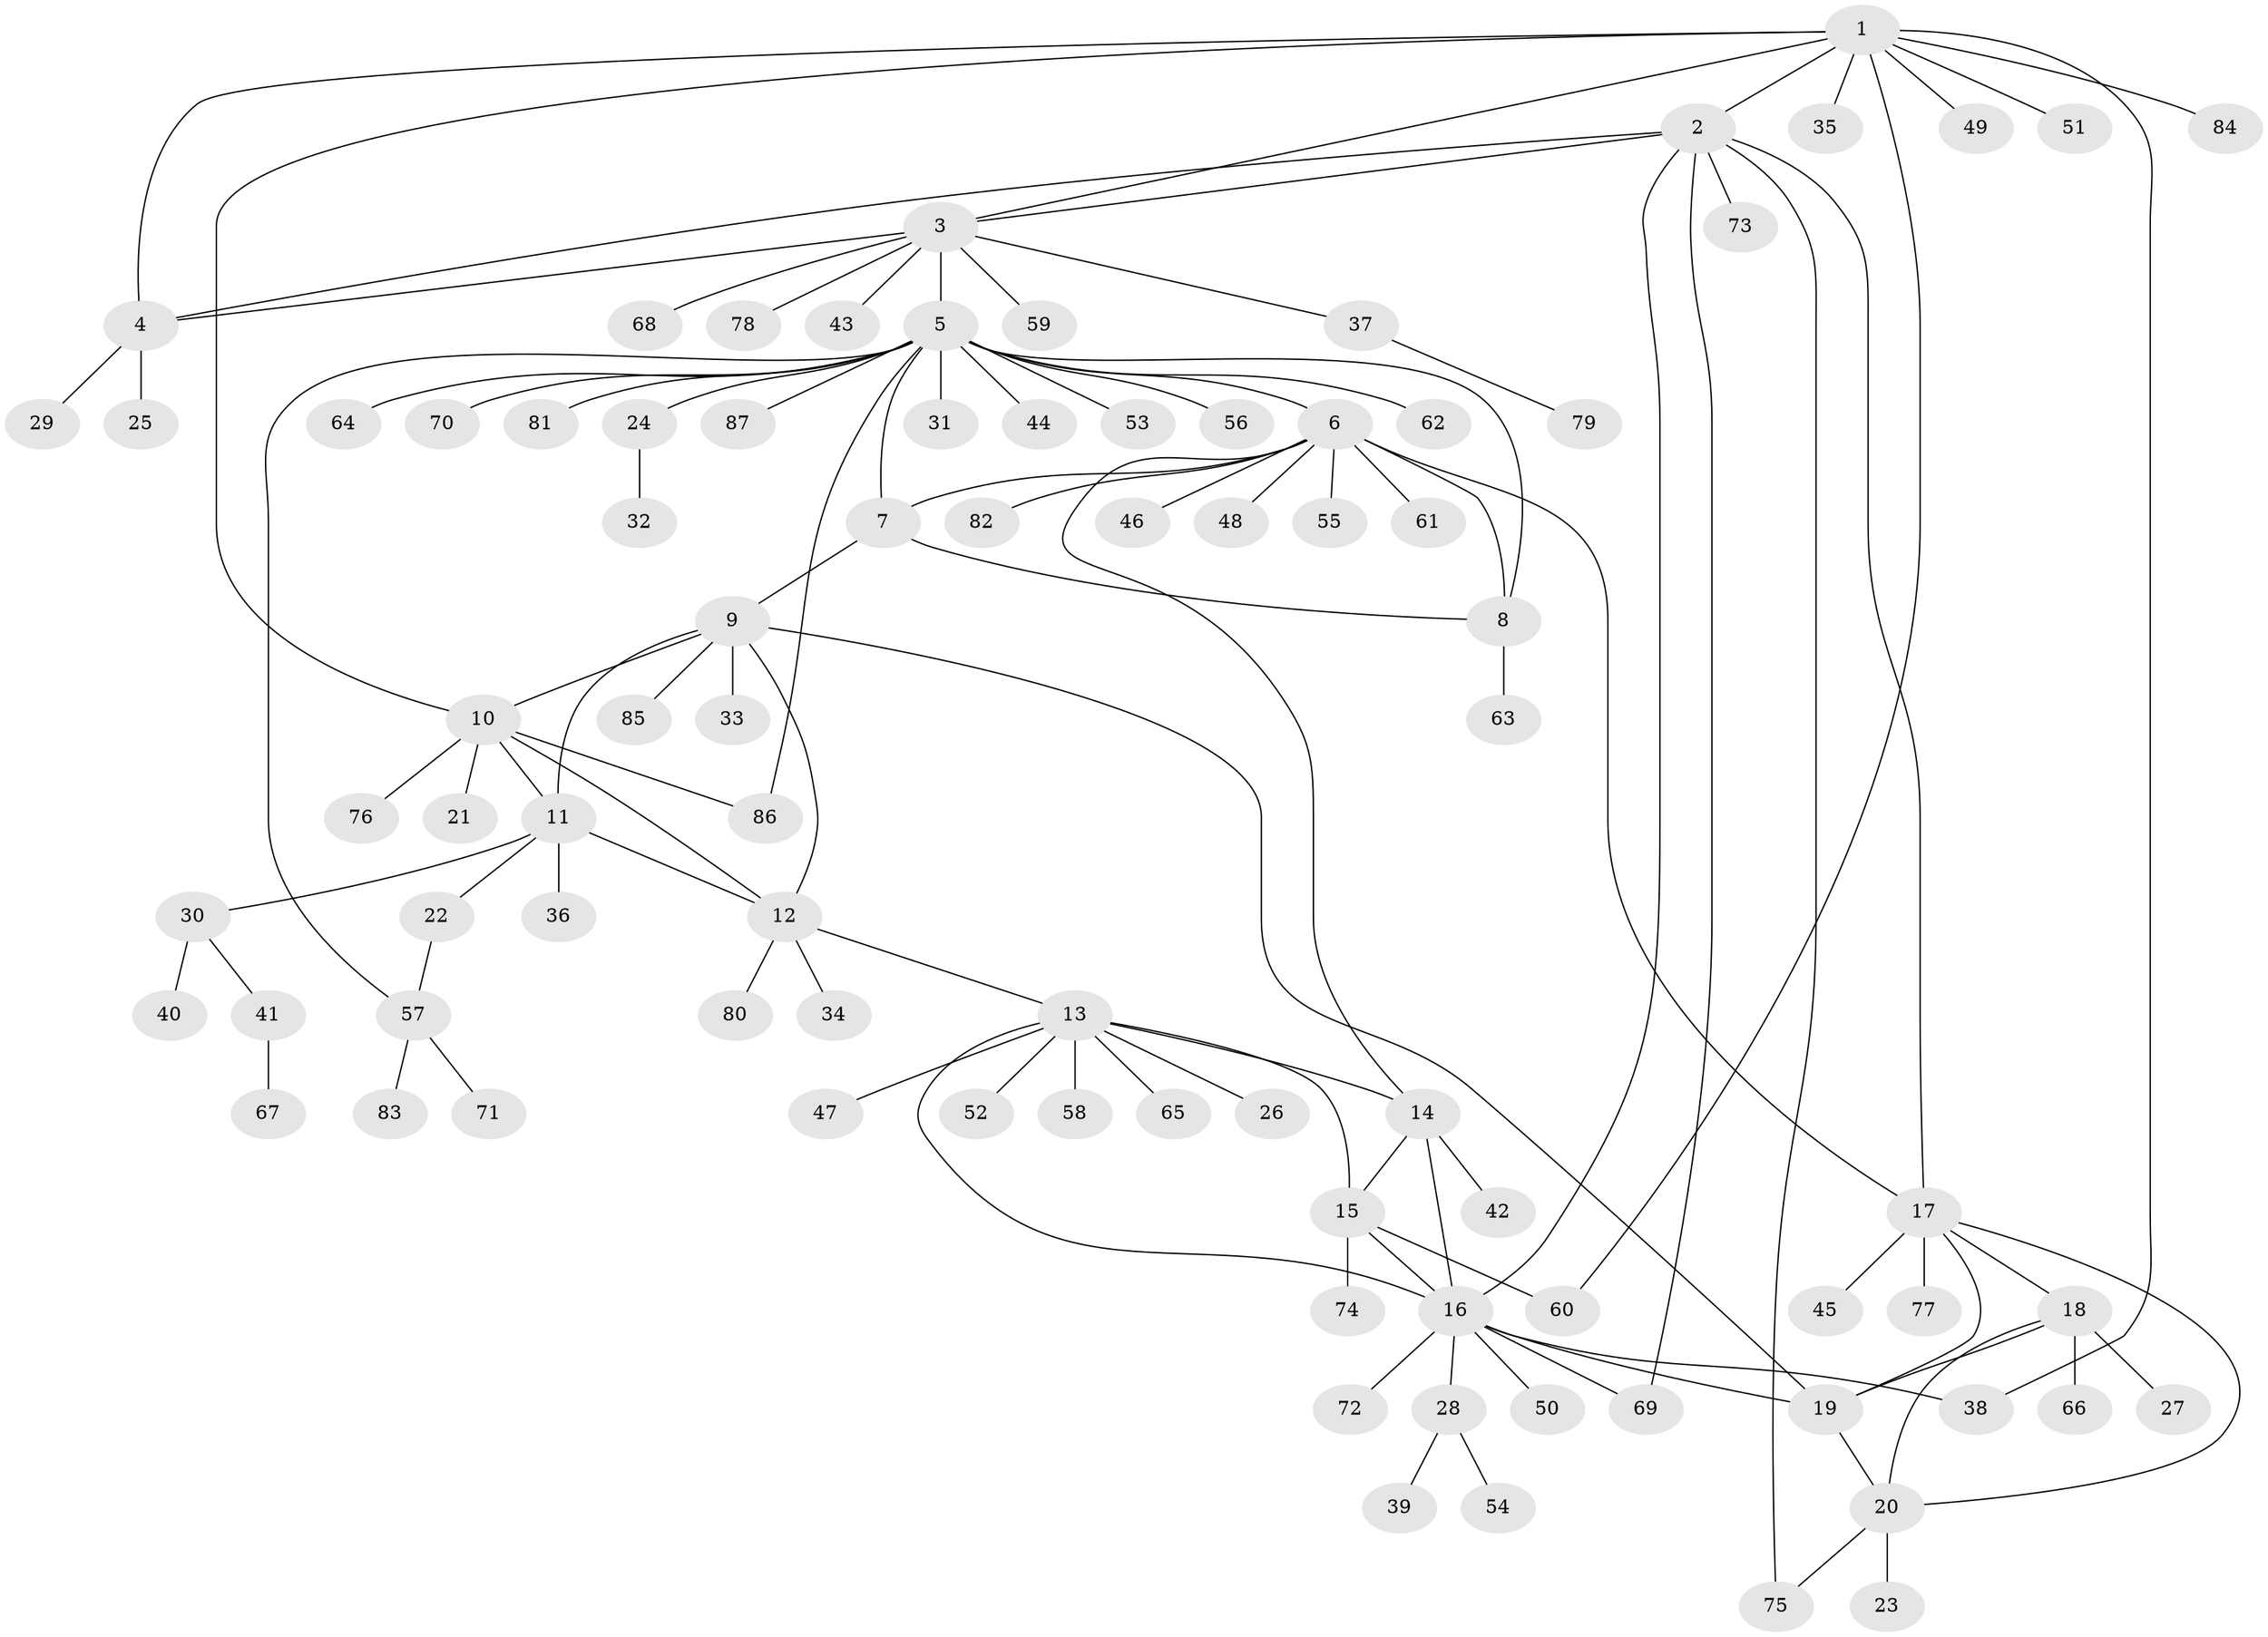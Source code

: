 // Generated by graph-tools (version 1.1) at 2025/02/03/09/25 03:02:33]
// undirected, 87 vertices, 113 edges
graph export_dot {
graph [start="1"]
  node [color=gray90,style=filled];
  1;
  2;
  3;
  4;
  5;
  6;
  7;
  8;
  9;
  10;
  11;
  12;
  13;
  14;
  15;
  16;
  17;
  18;
  19;
  20;
  21;
  22;
  23;
  24;
  25;
  26;
  27;
  28;
  29;
  30;
  31;
  32;
  33;
  34;
  35;
  36;
  37;
  38;
  39;
  40;
  41;
  42;
  43;
  44;
  45;
  46;
  47;
  48;
  49;
  50;
  51;
  52;
  53;
  54;
  55;
  56;
  57;
  58;
  59;
  60;
  61;
  62;
  63;
  64;
  65;
  66;
  67;
  68;
  69;
  70;
  71;
  72;
  73;
  74;
  75;
  76;
  77;
  78;
  79;
  80;
  81;
  82;
  83;
  84;
  85;
  86;
  87;
  1 -- 2;
  1 -- 3;
  1 -- 4;
  1 -- 10;
  1 -- 35;
  1 -- 38;
  1 -- 49;
  1 -- 51;
  1 -- 60;
  1 -- 84;
  2 -- 3;
  2 -- 4;
  2 -- 16;
  2 -- 17;
  2 -- 69;
  2 -- 73;
  2 -- 75;
  3 -- 4;
  3 -- 5;
  3 -- 37;
  3 -- 43;
  3 -- 59;
  3 -- 68;
  3 -- 78;
  4 -- 25;
  4 -- 29;
  5 -- 6;
  5 -- 7;
  5 -- 8;
  5 -- 24;
  5 -- 31;
  5 -- 44;
  5 -- 53;
  5 -- 56;
  5 -- 57;
  5 -- 62;
  5 -- 64;
  5 -- 70;
  5 -- 81;
  5 -- 86;
  5 -- 87;
  6 -- 7;
  6 -- 8;
  6 -- 14;
  6 -- 17;
  6 -- 46;
  6 -- 48;
  6 -- 55;
  6 -- 61;
  6 -- 82;
  7 -- 8;
  7 -- 9;
  8 -- 63;
  9 -- 10;
  9 -- 11;
  9 -- 12;
  9 -- 19;
  9 -- 33;
  9 -- 85;
  10 -- 11;
  10 -- 12;
  10 -- 21;
  10 -- 76;
  10 -- 86;
  11 -- 12;
  11 -- 22;
  11 -- 30;
  11 -- 36;
  12 -- 13;
  12 -- 34;
  12 -- 80;
  13 -- 14;
  13 -- 15;
  13 -- 16;
  13 -- 26;
  13 -- 47;
  13 -- 52;
  13 -- 58;
  13 -- 65;
  14 -- 15;
  14 -- 16;
  14 -- 42;
  15 -- 16;
  15 -- 60;
  15 -- 74;
  16 -- 19;
  16 -- 28;
  16 -- 38;
  16 -- 50;
  16 -- 69;
  16 -- 72;
  17 -- 18;
  17 -- 19;
  17 -- 20;
  17 -- 45;
  17 -- 77;
  18 -- 19;
  18 -- 20;
  18 -- 27;
  18 -- 66;
  19 -- 20;
  20 -- 23;
  20 -- 75;
  22 -- 57;
  24 -- 32;
  28 -- 39;
  28 -- 54;
  30 -- 40;
  30 -- 41;
  37 -- 79;
  41 -- 67;
  57 -- 71;
  57 -- 83;
}

